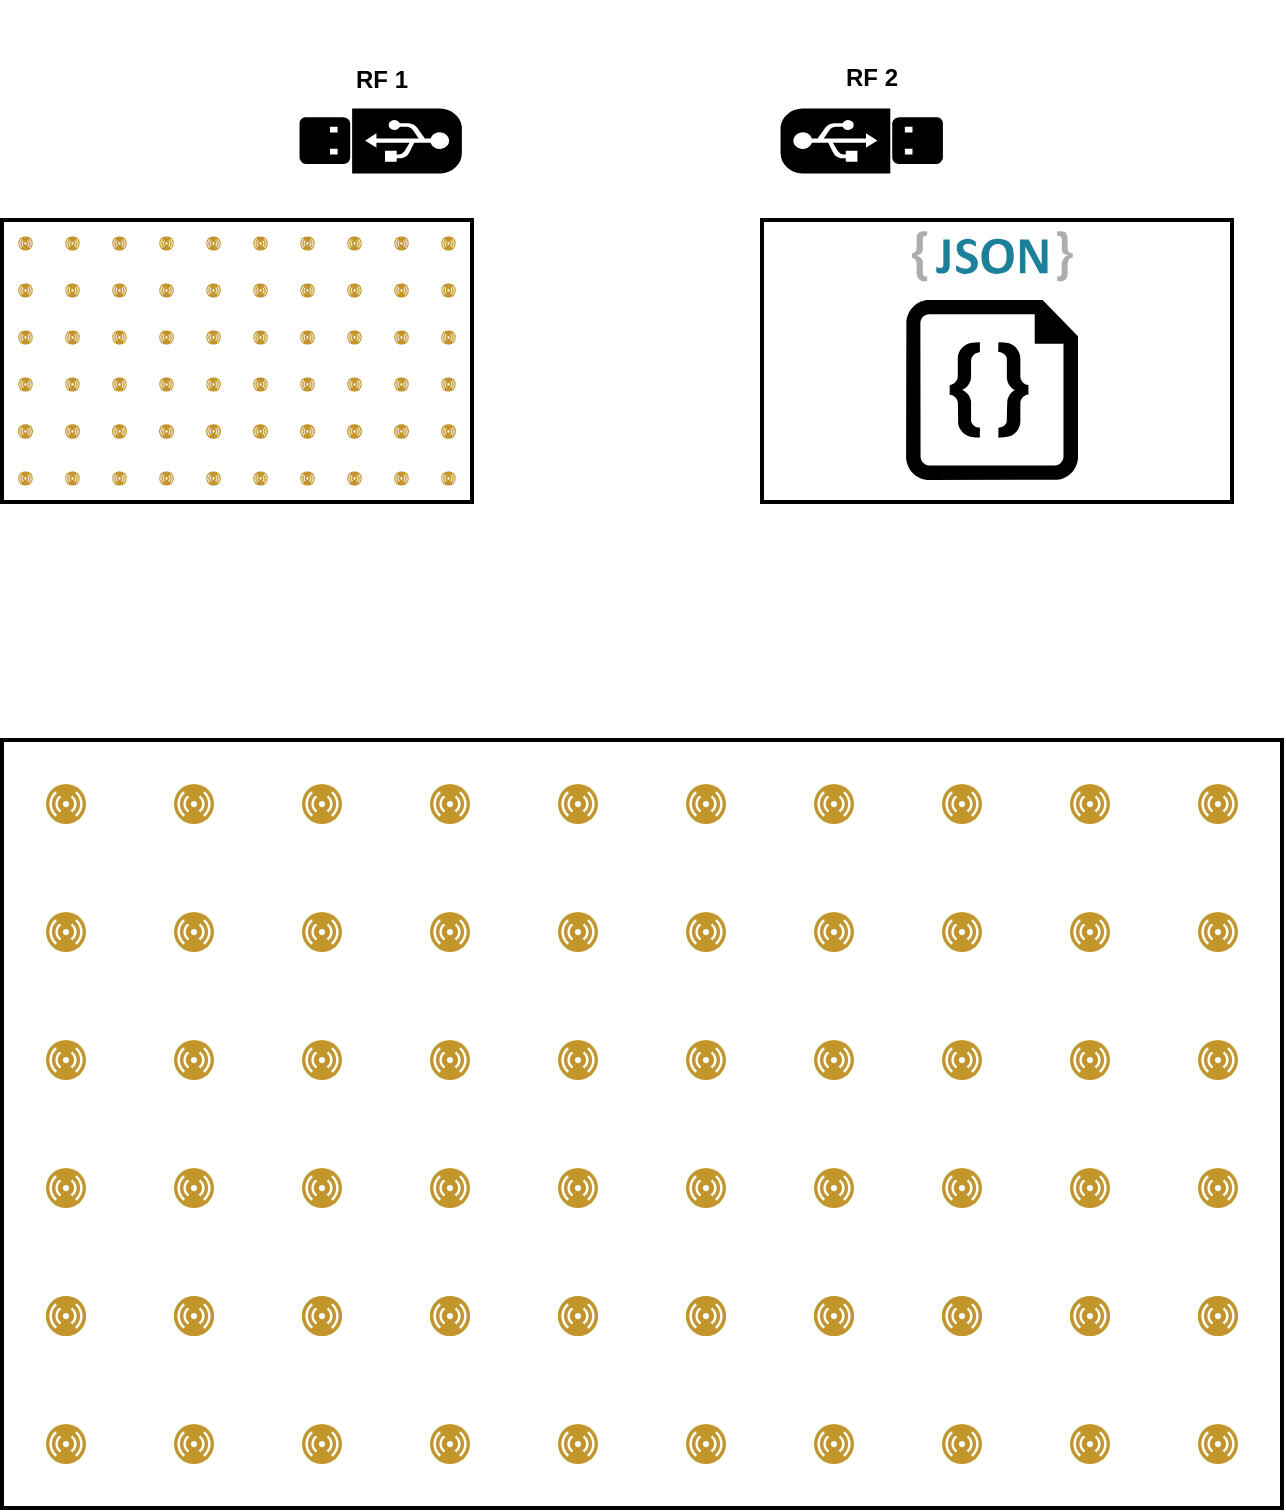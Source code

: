 <mxfile version="12.2.7" type="github" pages="1">
  <diagram id="TeNlqGiva7IvxflfD58E" name="Page-1">
    <mxGraphModel dx="932" dy="593" grid="1" gridSize="10" guides="1" tooltips="1" connect="1" arrows="1" fold="1" page="1" pageScale="1" pageWidth="1169" pageHeight="827" math="0" shadow="0">
      <root>
        <mxCell id="0"/>
        <mxCell id="1" parent="0"/>
        <mxCell id="iRaWRqL0e0JW9HZ2cHJ_-2" value="" style="shape=image;html=1;verticalAlign=top;verticalLabelPosition=bottom;labelBackgroundColor=#ffffff;imageAspect=0;aspect=fixed;image=https://cdn4.iconfinder.com/data/icons/computer-and-technologies-1/800/pc-128.png;flipH=1;" parent="1" vertex="1">
          <mxGeometry x="141.5" y="80" width="128" height="128" as="geometry"/>
        </mxCell>
        <mxCell id="iRaWRqL0e0JW9HZ2cHJ_-5" value="" style="shape=image;html=1;verticalAlign=top;verticalLabelPosition=bottom;labelBackgroundColor=#ffffff;imageAspect=0;aspect=fixed;image=https://cdn4.iconfinder.com/data/icons/logos-and-brands/512/267_Python_logo-128.png;fillColor=#B3B3B3;" parent="1" vertex="1">
          <mxGeometry x="170" y="124" width="32" height="32" as="geometry"/>
        </mxCell>
        <mxCell id="i9u_ca7h2w0VZ7ICDSgy-1" value="RF 1" style="text;html=1;strokeColor=none;fillColor=none;align=center;verticalAlign=middle;whiteSpace=wrap;rounded=0;fontStyle=1" parent="1" vertex="1">
          <mxGeometry x="290" y="110" width="40" height="20" as="geometry"/>
        </mxCell>
        <mxCell id="i9u_ca7h2w0VZ7ICDSgy-2" value="" style="shape=image;html=1;verticalAlign=top;verticalLabelPosition=bottom;labelBackgroundColor=#ffffff;imageAspect=0;aspect=fixed;image=https://cdn4.iconfinder.com/data/icons/computer-and-technologies-1/800/pc-128.png" parent="1" vertex="1">
          <mxGeometry x="590" y="80" width="128" height="128" as="geometry"/>
        </mxCell>
        <mxCell id="i9u_ca7h2w0VZ7ICDSgy-6" value="RF 2" style="text;html=1;strokeColor=none;fillColor=none;align=center;verticalAlign=middle;whiteSpace=wrap;rounded=0;fontStyle=1" parent="1" vertex="1">
          <mxGeometry x="535" y="109" width="40" height="20" as="geometry"/>
        </mxCell>
        <mxCell id="i9u_ca7h2w0VZ7ICDSgy-10" value="" style="rounded=0;whiteSpace=wrap;html=1;strokeWidth=2;glass=0;shadow=0;comic=0;" parent="1" vertex="1">
          <mxGeometry x="120" y="450" width="640" height="384" as="geometry"/>
        </mxCell>
        <mxCell id="2vlhUb15L5bQYwvKjpp_-16" value="" style="group" vertex="1" connectable="0" parent="1">
          <mxGeometry x="500" y="110" width="89.72" height="56" as="geometry"/>
        </mxCell>
        <mxCell id="2vlhUb15L5bQYwvKjpp_-12" value="" style="fontColor=#0066CC;verticalAlign=top;verticalLabelPosition=bottom;labelPosition=center;align=center;html=1;outlineConnect=0;fillColor=#000000;strokeColor=#000000;gradientColor=none;gradientDirection=north;strokeWidth=2;shape=mxgraph.networks.usb_stick;direction=south;aspect=fixed;flipH=0;" vertex="1" parent="2vlhUb15L5bQYwvKjpp_-16">
          <mxGeometry x="10" y="25" width="79.72" height="31" as="geometry"/>
        </mxCell>
        <mxCell id="2vlhUb15L5bQYwvKjpp_-13" value="" style="shape=image;html=1;verticalAlign=top;verticalLabelPosition=bottom;labelBackgroundColor=#ffffff;imageAspect=0;aspect=fixed;image=https://cdn4.iconfinder.com/data/icons/vecico-connectivity/288/wifi_Symbol-128.png;strokeColor=#000000;fillColor=#000000;" vertex="1" parent="2vlhUb15L5bQYwvKjpp_-16">
          <mxGeometry width="32" height="32" as="geometry"/>
        </mxCell>
        <mxCell id="2vlhUb15L5bQYwvKjpp_-20" value="" style="group" vertex="1" connectable="0" parent="1">
          <mxGeometry x="269.5" y="110" width="92" height="56" as="geometry"/>
        </mxCell>
        <mxCell id="2vlhUb15L5bQYwvKjpp_-18" value="" style="fontColor=#0066CC;verticalAlign=top;verticalLabelPosition=bottom;labelPosition=center;align=center;html=1;outlineConnect=0;fillColor=#000000;strokeColor=#000000;gradientColor=none;gradientDirection=north;strokeWidth=2;shape=mxgraph.networks.usb_stick;direction=south;aspect=fixed;flipH=1;" vertex="1" parent="2vlhUb15L5bQYwvKjpp_-20">
          <mxGeometry y="25" width="79.72" height="31" as="geometry"/>
        </mxCell>
        <mxCell id="2vlhUb15L5bQYwvKjpp_-19" value="" style="shape=image;html=1;verticalAlign=top;verticalLabelPosition=bottom;labelBackgroundColor=#ffffff;imageAspect=0;aspect=fixed;image=https://cdn4.iconfinder.com/data/icons/vecico-connectivity/288/wifi_Symbol-128.png;strokeColor=#000000;fillColor=#000000;flipH=1;" vertex="1" parent="2vlhUb15L5bQYwvKjpp_-20">
          <mxGeometry x="60" width="32" height="32" as="geometry"/>
        </mxCell>
        <mxCell id="2vlhUb15L5bQYwvKjpp_-21" value="" style="shape=image;html=1;verticalAlign=top;verticalLabelPosition=bottom;labelBackgroundColor=#ffffff;imageAspect=0;aspect=fixed;image=https://cdn4.iconfinder.com/data/icons/logos-and-brands/512/267_Python_logo-128.png;fillColor=#B3B3B3;" vertex="1" parent="1">
          <mxGeometry x="660" y="124" width="32" height="32" as="geometry"/>
        </mxCell>
        <mxCell id="2vlhUb15L5bQYwvKjpp_-22" value="" style="group" vertex="1" connectable="0" parent="1">
          <mxGeometry x="142" y="472" width="596" height="340" as="geometry"/>
        </mxCell>
        <mxCell id="i9u_ca7h2w0VZ7ICDSgy-34" value="" style="group" parent="2vlhUb15L5bQYwvKjpp_-22" vertex="1" connectable="0">
          <mxGeometry width="596" height="20" as="geometry"/>
        </mxCell>
        <mxCell id="i9u_ca7h2w0VZ7ICDSgy-11" value="" style="aspect=fixed;perimeter=ellipsePerimeter;html=1;align=center;shadow=0;dashed=0;fontColor=#4277BB;labelBackgroundColor=#ffffff;fontSize=12;spacingTop=3;image;image=img/lib/ibm/users/sensor.svg;strokeWidth=2;" parent="i9u_ca7h2w0VZ7ICDSgy-34" vertex="1">
          <mxGeometry x="256" width="20" height="20" as="geometry"/>
        </mxCell>
        <mxCell id="i9u_ca7h2w0VZ7ICDSgy-12" value="" style="aspect=fixed;perimeter=ellipsePerimeter;html=1;align=center;shadow=0;dashed=0;fontColor=#4277BB;labelBackgroundColor=#ffffff;fontSize=12;spacingTop=3;image;image=img/lib/ibm/users/sensor.svg;strokeWidth=2;" parent="i9u_ca7h2w0VZ7ICDSgy-34" vertex="1">
          <mxGeometry width="20" height="20" as="geometry"/>
        </mxCell>
        <mxCell id="i9u_ca7h2w0VZ7ICDSgy-13" value="" style="aspect=fixed;perimeter=ellipsePerimeter;html=1;align=center;shadow=0;dashed=0;fontColor=#4277BB;labelBackgroundColor=#ffffff;fontSize=12;spacingTop=3;image;image=img/lib/ibm/users/sensor.svg;strokeWidth=2;" parent="i9u_ca7h2w0VZ7ICDSgy-34" vertex="1">
          <mxGeometry x="64" width="20" height="20" as="geometry"/>
        </mxCell>
        <mxCell id="i9u_ca7h2w0VZ7ICDSgy-14" value="" style="aspect=fixed;perimeter=ellipsePerimeter;html=1;align=center;shadow=0;dashed=0;fontColor=#4277BB;labelBackgroundColor=#ffffff;fontSize=12;spacingTop=3;image;image=img/lib/ibm/users/sensor.svg;strokeWidth=2;" parent="i9u_ca7h2w0VZ7ICDSgy-34" vertex="1">
          <mxGeometry x="128" width="20" height="20" as="geometry"/>
        </mxCell>
        <mxCell id="i9u_ca7h2w0VZ7ICDSgy-15" value="" style="aspect=fixed;perimeter=ellipsePerimeter;html=1;align=center;shadow=0;dashed=0;fontColor=#4277BB;labelBackgroundColor=#ffffff;fontSize=12;spacingTop=3;image;image=img/lib/ibm/users/sensor.svg;strokeWidth=2;" parent="i9u_ca7h2w0VZ7ICDSgy-34" vertex="1">
          <mxGeometry x="192" width="20" height="20" as="geometry"/>
        </mxCell>
        <mxCell id="i9u_ca7h2w0VZ7ICDSgy-16" value="" style="aspect=fixed;perimeter=ellipsePerimeter;html=1;align=center;shadow=0;dashed=0;fontColor=#4277BB;labelBackgroundColor=#ffffff;fontSize=12;spacingTop=3;image;image=img/lib/ibm/users/sensor.svg;strokeWidth=2;" parent="i9u_ca7h2w0VZ7ICDSgy-34" vertex="1">
          <mxGeometry x="576" width="20" height="20" as="geometry"/>
        </mxCell>
        <mxCell id="i9u_ca7h2w0VZ7ICDSgy-17" value="" style="aspect=fixed;perimeter=ellipsePerimeter;html=1;align=center;shadow=0;dashed=0;fontColor=#4277BB;labelBackgroundColor=#ffffff;fontSize=12;spacingTop=3;image;image=img/lib/ibm/users/sensor.svg;strokeWidth=2;" parent="i9u_ca7h2w0VZ7ICDSgy-34" vertex="1">
          <mxGeometry x="320" width="20" height="20" as="geometry"/>
        </mxCell>
        <mxCell id="i9u_ca7h2w0VZ7ICDSgy-18" value="" style="aspect=fixed;perimeter=ellipsePerimeter;html=1;align=center;shadow=0;dashed=0;fontColor=#4277BB;labelBackgroundColor=#ffffff;fontSize=12;spacingTop=3;image;image=img/lib/ibm/users/sensor.svg;strokeWidth=2;" parent="i9u_ca7h2w0VZ7ICDSgy-34" vertex="1">
          <mxGeometry x="384" width="20" height="20" as="geometry"/>
        </mxCell>
        <mxCell id="i9u_ca7h2w0VZ7ICDSgy-19" value="" style="aspect=fixed;perimeter=ellipsePerimeter;html=1;align=center;shadow=0;dashed=0;fontColor=#4277BB;labelBackgroundColor=#ffffff;fontSize=12;spacingTop=3;image;image=img/lib/ibm/users/sensor.svg;strokeWidth=2;" parent="i9u_ca7h2w0VZ7ICDSgy-34" vertex="1">
          <mxGeometry x="448" width="20" height="20" as="geometry"/>
        </mxCell>
        <mxCell id="i9u_ca7h2w0VZ7ICDSgy-20" value="" style="aspect=fixed;perimeter=ellipsePerimeter;html=1;align=center;shadow=0;dashed=0;fontColor=#4277BB;labelBackgroundColor=#ffffff;fontSize=12;spacingTop=3;image;image=img/lib/ibm/users/sensor.svg;strokeWidth=2;" parent="i9u_ca7h2w0VZ7ICDSgy-34" vertex="1">
          <mxGeometry x="512" width="20" height="20" as="geometry"/>
        </mxCell>
        <mxCell id="i9u_ca7h2w0VZ7ICDSgy-35" value="" style="group" parent="2vlhUb15L5bQYwvKjpp_-22" vertex="1" connectable="0">
          <mxGeometry y="64" width="596" height="20" as="geometry"/>
        </mxCell>
        <mxCell id="i9u_ca7h2w0VZ7ICDSgy-36" value="" style="aspect=fixed;perimeter=ellipsePerimeter;html=1;align=center;shadow=0;dashed=0;fontColor=#4277BB;labelBackgroundColor=#ffffff;fontSize=12;spacingTop=3;image;image=img/lib/ibm/users/sensor.svg;strokeWidth=2;" parent="i9u_ca7h2w0VZ7ICDSgy-35" vertex="1">
          <mxGeometry x="256" width="20" height="20" as="geometry"/>
        </mxCell>
        <mxCell id="i9u_ca7h2w0VZ7ICDSgy-37" value="" style="aspect=fixed;perimeter=ellipsePerimeter;html=1;align=center;shadow=0;dashed=0;fontColor=#4277BB;labelBackgroundColor=#ffffff;fontSize=12;spacingTop=3;image;image=img/lib/ibm/users/sensor.svg;strokeWidth=2;" parent="i9u_ca7h2w0VZ7ICDSgy-35" vertex="1">
          <mxGeometry width="20" height="20" as="geometry"/>
        </mxCell>
        <mxCell id="i9u_ca7h2w0VZ7ICDSgy-38" value="" style="aspect=fixed;perimeter=ellipsePerimeter;html=1;align=center;shadow=0;dashed=0;fontColor=#4277BB;labelBackgroundColor=#ffffff;fontSize=12;spacingTop=3;image;image=img/lib/ibm/users/sensor.svg;strokeWidth=2;" parent="i9u_ca7h2w0VZ7ICDSgy-35" vertex="1">
          <mxGeometry x="64" width="20" height="20" as="geometry"/>
        </mxCell>
        <mxCell id="i9u_ca7h2w0VZ7ICDSgy-39" value="" style="aspect=fixed;perimeter=ellipsePerimeter;html=1;align=center;shadow=0;dashed=0;fontColor=#4277BB;labelBackgroundColor=#ffffff;fontSize=12;spacingTop=3;image;image=img/lib/ibm/users/sensor.svg;strokeWidth=2;" parent="i9u_ca7h2w0VZ7ICDSgy-35" vertex="1">
          <mxGeometry x="128" width="20" height="20" as="geometry"/>
        </mxCell>
        <mxCell id="i9u_ca7h2w0VZ7ICDSgy-40" value="" style="aspect=fixed;perimeter=ellipsePerimeter;html=1;align=center;shadow=0;dashed=0;fontColor=#4277BB;labelBackgroundColor=#ffffff;fontSize=12;spacingTop=3;image;image=img/lib/ibm/users/sensor.svg;strokeWidth=2;" parent="i9u_ca7h2w0VZ7ICDSgy-35" vertex="1">
          <mxGeometry x="192" width="20" height="20" as="geometry"/>
        </mxCell>
        <mxCell id="i9u_ca7h2w0VZ7ICDSgy-41" value="" style="aspect=fixed;perimeter=ellipsePerimeter;html=1;align=center;shadow=0;dashed=0;fontColor=#4277BB;labelBackgroundColor=#ffffff;fontSize=12;spacingTop=3;image;image=img/lib/ibm/users/sensor.svg;strokeWidth=2;" parent="i9u_ca7h2w0VZ7ICDSgy-35" vertex="1">
          <mxGeometry x="576" width="20" height="20" as="geometry"/>
        </mxCell>
        <mxCell id="i9u_ca7h2w0VZ7ICDSgy-42" value="" style="aspect=fixed;perimeter=ellipsePerimeter;html=1;align=center;shadow=0;dashed=0;fontColor=#4277BB;labelBackgroundColor=#ffffff;fontSize=12;spacingTop=3;image;image=img/lib/ibm/users/sensor.svg;strokeWidth=2;" parent="i9u_ca7h2w0VZ7ICDSgy-35" vertex="1">
          <mxGeometry x="320" width="20" height="20" as="geometry"/>
        </mxCell>
        <mxCell id="i9u_ca7h2w0VZ7ICDSgy-43" value="" style="aspect=fixed;perimeter=ellipsePerimeter;html=1;align=center;shadow=0;dashed=0;fontColor=#4277BB;labelBackgroundColor=#ffffff;fontSize=12;spacingTop=3;image;image=img/lib/ibm/users/sensor.svg;strokeWidth=2;" parent="i9u_ca7h2w0VZ7ICDSgy-35" vertex="1">
          <mxGeometry x="384" width="20" height="20" as="geometry"/>
        </mxCell>
        <mxCell id="i9u_ca7h2w0VZ7ICDSgy-44" value="" style="aspect=fixed;perimeter=ellipsePerimeter;html=1;align=center;shadow=0;dashed=0;fontColor=#4277BB;labelBackgroundColor=#ffffff;fontSize=12;spacingTop=3;image;image=img/lib/ibm/users/sensor.svg;strokeWidth=2;" parent="i9u_ca7h2w0VZ7ICDSgy-35" vertex="1">
          <mxGeometry x="448" width="20" height="20" as="geometry"/>
        </mxCell>
        <mxCell id="i9u_ca7h2w0VZ7ICDSgy-45" value="" style="aspect=fixed;perimeter=ellipsePerimeter;html=1;align=center;shadow=0;dashed=0;fontColor=#4277BB;labelBackgroundColor=#ffffff;fontSize=12;spacingTop=3;image;image=img/lib/ibm/users/sensor.svg;strokeWidth=2;" parent="i9u_ca7h2w0VZ7ICDSgy-35" vertex="1">
          <mxGeometry x="512" width="20" height="20" as="geometry"/>
        </mxCell>
        <mxCell id="i9u_ca7h2w0VZ7ICDSgy-46" value="" style="group" parent="2vlhUb15L5bQYwvKjpp_-22" vertex="1" connectable="0">
          <mxGeometry y="128" width="596" height="20" as="geometry"/>
        </mxCell>
        <mxCell id="i9u_ca7h2w0VZ7ICDSgy-47" value="" style="aspect=fixed;perimeter=ellipsePerimeter;html=1;align=center;shadow=0;dashed=0;fontColor=#4277BB;labelBackgroundColor=#ffffff;fontSize=12;spacingTop=3;image;image=img/lib/ibm/users/sensor.svg;strokeWidth=2;" parent="i9u_ca7h2w0VZ7ICDSgy-46" vertex="1">
          <mxGeometry x="256" width="20" height="20" as="geometry"/>
        </mxCell>
        <mxCell id="i9u_ca7h2w0VZ7ICDSgy-48" value="" style="aspect=fixed;perimeter=ellipsePerimeter;html=1;align=center;shadow=0;dashed=0;fontColor=#4277BB;labelBackgroundColor=#ffffff;fontSize=12;spacingTop=3;image;image=img/lib/ibm/users/sensor.svg;strokeWidth=2;" parent="i9u_ca7h2w0VZ7ICDSgy-46" vertex="1">
          <mxGeometry width="20" height="20" as="geometry"/>
        </mxCell>
        <mxCell id="i9u_ca7h2w0VZ7ICDSgy-49" value="" style="aspect=fixed;perimeter=ellipsePerimeter;html=1;align=center;shadow=0;dashed=0;fontColor=#4277BB;labelBackgroundColor=#ffffff;fontSize=12;spacingTop=3;image;image=img/lib/ibm/users/sensor.svg;strokeWidth=2;" parent="i9u_ca7h2w0VZ7ICDSgy-46" vertex="1">
          <mxGeometry x="64" width="20" height="20" as="geometry"/>
        </mxCell>
        <mxCell id="i9u_ca7h2w0VZ7ICDSgy-50" value="" style="aspect=fixed;perimeter=ellipsePerimeter;html=1;align=center;shadow=0;dashed=0;fontColor=#4277BB;labelBackgroundColor=#ffffff;fontSize=12;spacingTop=3;image;image=img/lib/ibm/users/sensor.svg;strokeWidth=2;" parent="i9u_ca7h2w0VZ7ICDSgy-46" vertex="1">
          <mxGeometry x="128" width="20" height="20" as="geometry"/>
        </mxCell>
        <mxCell id="i9u_ca7h2w0VZ7ICDSgy-51" value="" style="aspect=fixed;perimeter=ellipsePerimeter;html=1;align=center;shadow=0;dashed=0;fontColor=#4277BB;labelBackgroundColor=#ffffff;fontSize=12;spacingTop=3;image;image=img/lib/ibm/users/sensor.svg;strokeWidth=2;" parent="i9u_ca7h2w0VZ7ICDSgy-46" vertex="1">
          <mxGeometry x="192" width="20" height="20" as="geometry"/>
        </mxCell>
        <mxCell id="i9u_ca7h2w0VZ7ICDSgy-52" value="" style="aspect=fixed;perimeter=ellipsePerimeter;html=1;align=center;shadow=0;dashed=0;fontColor=#4277BB;labelBackgroundColor=#ffffff;fontSize=12;spacingTop=3;image;image=img/lib/ibm/users/sensor.svg;strokeWidth=2;" parent="i9u_ca7h2w0VZ7ICDSgy-46" vertex="1">
          <mxGeometry x="576" width="20" height="20" as="geometry"/>
        </mxCell>
        <mxCell id="i9u_ca7h2w0VZ7ICDSgy-53" value="" style="aspect=fixed;perimeter=ellipsePerimeter;html=1;align=center;shadow=0;dashed=0;fontColor=#4277BB;labelBackgroundColor=#ffffff;fontSize=12;spacingTop=3;image;image=img/lib/ibm/users/sensor.svg;strokeWidth=2;" parent="i9u_ca7h2w0VZ7ICDSgy-46" vertex="1">
          <mxGeometry x="320" width="20" height="20" as="geometry"/>
        </mxCell>
        <mxCell id="i9u_ca7h2w0VZ7ICDSgy-54" value="" style="aspect=fixed;perimeter=ellipsePerimeter;html=1;align=center;shadow=0;dashed=0;fontColor=#4277BB;labelBackgroundColor=#ffffff;fontSize=12;spacingTop=3;image;image=img/lib/ibm/users/sensor.svg;strokeWidth=2;" parent="i9u_ca7h2w0VZ7ICDSgy-46" vertex="1">
          <mxGeometry x="384" width="20" height="20" as="geometry"/>
        </mxCell>
        <mxCell id="i9u_ca7h2w0VZ7ICDSgy-55" value="" style="aspect=fixed;perimeter=ellipsePerimeter;html=1;align=center;shadow=0;dashed=0;fontColor=#4277BB;labelBackgroundColor=#ffffff;fontSize=12;spacingTop=3;image;image=img/lib/ibm/users/sensor.svg;strokeWidth=2;" parent="i9u_ca7h2w0VZ7ICDSgy-46" vertex="1">
          <mxGeometry x="448" width="20" height="20" as="geometry"/>
        </mxCell>
        <mxCell id="i9u_ca7h2w0VZ7ICDSgy-56" value="" style="aspect=fixed;perimeter=ellipsePerimeter;html=1;align=center;shadow=0;dashed=0;fontColor=#4277BB;labelBackgroundColor=#ffffff;fontSize=12;spacingTop=3;image;image=img/lib/ibm/users/sensor.svg;strokeWidth=2;" parent="i9u_ca7h2w0VZ7ICDSgy-46" vertex="1">
          <mxGeometry x="512" width="20" height="20" as="geometry"/>
        </mxCell>
        <mxCell id="i9u_ca7h2w0VZ7ICDSgy-57" value="" style="group" parent="2vlhUb15L5bQYwvKjpp_-22" vertex="1" connectable="0">
          <mxGeometry y="192" width="596" height="20" as="geometry"/>
        </mxCell>
        <mxCell id="i9u_ca7h2w0VZ7ICDSgy-58" value="" style="aspect=fixed;perimeter=ellipsePerimeter;html=1;align=center;shadow=0;dashed=0;fontColor=#4277BB;labelBackgroundColor=#ffffff;fontSize=12;spacingTop=3;image;image=img/lib/ibm/users/sensor.svg;strokeWidth=2;" parent="i9u_ca7h2w0VZ7ICDSgy-57" vertex="1">
          <mxGeometry x="256" width="20" height="20" as="geometry"/>
        </mxCell>
        <mxCell id="i9u_ca7h2w0VZ7ICDSgy-59" value="" style="aspect=fixed;perimeter=ellipsePerimeter;html=1;align=center;shadow=0;dashed=0;fontColor=#4277BB;labelBackgroundColor=#ffffff;fontSize=12;spacingTop=3;image;image=img/lib/ibm/users/sensor.svg;strokeWidth=2;" parent="i9u_ca7h2w0VZ7ICDSgy-57" vertex="1">
          <mxGeometry width="20" height="20" as="geometry"/>
        </mxCell>
        <mxCell id="i9u_ca7h2w0VZ7ICDSgy-60" value="" style="aspect=fixed;perimeter=ellipsePerimeter;html=1;align=center;shadow=0;dashed=0;fontColor=#4277BB;labelBackgroundColor=#ffffff;fontSize=12;spacingTop=3;image;image=img/lib/ibm/users/sensor.svg;strokeWidth=2;" parent="i9u_ca7h2w0VZ7ICDSgy-57" vertex="1">
          <mxGeometry x="64" width="20" height="20" as="geometry"/>
        </mxCell>
        <mxCell id="i9u_ca7h2w0VZ7ICDSgy-61" value="" style="aspect=fixed;perimeter=ellipsePerimeter;html=1;align=center;shadow=0;dashed=0;fontColor=#4277BB;labelBackgroundColor=#ffffff;fontSize=12;spacingTop=3;image;image=img/lib/ibm/users/sensor.svg;strokeWidth=2;" parent="i9u_ca7h2w0VZ7ICDSgy-57" vertex="1">
          <mxGeometry x="128" width="20" height="20" as="geometry"/>
        </mxCell>
        <mxCell id="i9u_ca7h2w0VZ7ICDSgy-62" value="" style="aspect=fixed;perimeter=ellipsePerimeter;html=1;align=center;shadow=0;dashed=0;fontColor=#4277BB;labelBackgroundColor=#ffffff;fontSize=12;spacingTop=3;image;image=img/lib/ibm/users/sensor.svg;strokeWidth=2;" parent="i9u_ca7h2w0VZ7ICDSgy-57" vertex="1">
          <mxGeometry x="192" width="20" height="20" as="geometry"/>
        </mxCell>
        <mxCell id="i9u_ca7h2w0VZ7ICDSgy-63" value="" style="aspect=fixed;perimeter=ellipsePerimeter;html=1;align=center;shadow=0;dashed=0;fontColor=#4277BB;labelBackgroundColor=#ffffff;fontSize=12;spacingTop=3;image;image=img/lib/ibm/users/sensor.svg;strokeWidth=2;" parent="i9u_ca7h2w0VZ7ICDSgy-57" vertex="1">
          <mxGeometry x="576" width="20" height="20" as="geometry"/>
        </mxCell>
        <mxCell id="i9u_ca7h2w0VZ7ICDSgy-64" value="" style="aspect=fixed;perimeter=ellipsePerimeter;html=1;align=center;shadow=0;dashed=0;fontColor=#4277BB;labelBackgroundColor=#ffffff;fontSize=12;spacingTop=3;image;image=img/lib/ibm/users/sensor.svg;strokeWidth=2;" parent="i9u_ca7h2w0VZ7ICDSgy-57" vertex="1">
          <mxGeometry x="320" width="20" height="20" as="geometry"/>
        </mxCell>
        <mxCell id="i9u_ca7h2w0VZ7ICDSgy-65" value="" style="aspect=fixed;perimeter=ellipsePerimeter;html=1;align=center;shadow=0;dashed=0;fontColor=#4277BB;labelBackgroundColor=#ffffff;fontSize=12;spacingTop=3;image;image=img/lib/ibm/users/sensor.svg;strokeWidth=2;" parent="i9u_ca7h2w0VZ7ICDSgy-57" vertex="1">
          <mxGeometry x="384" width="20" height="20" as="geometry"/>
        </mxCell>
        <mxCell id="i9u_ca7h2w0VZ7ICDSgy-66" value="" style="aspect=fixed;perimeter=ellipsePerimeter;html=1;align=center;shadow=0;dashed=0;fontColor=#4277BB;labelBackgroundColor=#ffffff;fontSize=12;spacingTop=3;image;image=img/lib/ibm/users/sensor.svg;strokeWidth=2;" parent="i9u_ca7h2w0VZ7ICDSgy-57" vertex="1">
          <mxGeometry x="448" width="20" height="20" as="geometry"/>
        </mxCell>
        <mxCell id="i9u_ca7h2w0VZ7ICDSgy-67" value="" style="aspect=fixed;perimeter=ellipsePerimeter;html=1;align=center;shadow=0;dashed=0;fontColor=#4277BB;labelBackgroundColor=#ffffff;fontSize=12;spacingTop=3;image;image=img/lib/ibm/users/sensor.svg;strokeWidth=2;" parent="i9u_ca7h2w0VZ7ICDSgy-57" vertex="1">
          <mxGeometry x="512" width="20" height="20" as="geometry"/>
        </mxCell>
        <mxCell id="i9u_ca7h2w0VZ7ICDSgy-68" value="" style="group" parent="2vlhUb15L5bQYwvKjpp_-22" vertex="1" connectable="0">
          <mxGeometry y="256" width="596" height="20" as="geometry"/>
        </mxCell>
        <mxCell id="i9u_ca7h2w0VZ7ICDSgy-69" value="" style="aspect=fixed;perimeter=ellipsePerimeter;html=1;align=center;shadow=0;dashed=0;fontColor=#4277BB;labelBackgroundColor=#ffffff;fontSize=12;spacingTop=3;image;image=img/lib/ibm/users/sensor.svg;strokeWidth=2;" parent="i9u_ca7h2w0VZ7ICDSgy-68" vertex="1">
          <mxGeometry x="256" width="20" height="20" as="geometry"/>
        </mxCell>
        <mxCell id="i9u_ca7h2w0VZ7ICDSgy-70" value="" style="aspect=fixed;perimeter=ellipsePerimeter;html=1;align=center;shadow=0;dashed=0;fontColor=#4277BB;labelBackgroundColor=#ffffff;fontSize=12;spacingTop=3;image;image=img/lib/ibm/users/sensor.svg;strokeWidth=2;" parent="i9u_ca7h2w0VZ7ICDSgy-68" vertex="1">
          <mxGeometry width="20" height="20" as="geometry"/>
        </mxCell>
        <mxCell id="i9u_ca7h2w0VZ7ICDSgy-71" value="" style="aspect=fixed;perimeter=ellipsePerimeter;html=1;align=center;shadow=0;dashed=0;fontColor=#4277BB;labelBackgroundColor=#ffffff;fontSize=12;spacingTop=3;image;image=img/lib/ibm/users/sensor.svg;strokeWidth=2;" parent="i9u_ca7h2w0VZ7ICDSgy-68" vertex="1">
          <mxGeometry x="64" width="20" height="20" as="geometry"/>
        </mxCell>
        <mxCell id="i9u_ca7h2w0VZ7ICDSgy-72" value="" style="aspect=fixed;perimeter=ellipsePerimeter;html=1;align=center;shadow=0;dashed=0;fontColor=#4277BB;labelBackgroundColor=#ffffff;fontSize=12;spacingTop=3;image;image=img/lib/ibm/users/sensor.svg;strokeWidth=2;" parent="i9u_ca7h2w0VZ7ICDSgy-68" vertex="1">
          <mxGeometry x="128" width="20" height="20" as="geometry"/>
        </mxCell>
        <mxCell id="i9u_ca7h2w0VZ7ICDSgy-73" value="" style="aspect=fixed;perimeter=ellipsePerimeter;html=1;align=center;shadow=0;dashed=0;fontColor=#4277BB;labelBackgroundColor=#ffffff;fontSize=12;spacingTop=3;image;image=img/lib/ibm/users/sensor.svg;strokeWidth=2;" parent="i9u_ca7h2w0VZ7ICDSgy-68" vertex="1">
          <mxGeometry x="192" width="20" height="20" as="geometry"/>
        </mxCell>
        <mxCell id="i9u_ca7h2w0VZ7ICDSgy-74" value="" style="aspect=fixed;perimeter=ellipsePerimeter;html=1;align=center;shadow=0;dashed=0;fontColor=#4277BB;labelBackgroundColor=#ffffff;fontSize=12;spacingTop=3;image;image=img/lib/ibm/users/sensor.svg;strokeWidth=2;" parent="i9u_ca7h2w0VZ7ICDSgy-68" vertex="1">
          <mxGeometry x="576" width="20" height="20" as="geometry"/>
        </mxCell>
        <mxCell id="i9u_ca7h2w0VZ7ICDSgy-75" value="" style="aspect=fixed;perimeter=ellipsePerimeter;html=1;align=center;shadow=0;dashed=0;fontColor=#4277BB;labelBackgroundColor=#ffffff;fontSize=12;spacingTop=3;image;image=img/lib/ibm/users/sensor.svg;strokeWidth=2;" parent="i9u_ca7h2w0VZ7ICDSgy-68" vertex="1">
          <mxGeometry x="320" width="20" height="20" as="geometry"/>
        </mxCell>
        <mxCell id="i9u_ca7h2w0VZ7ICDSgy-76" value="" style="aspect=fixed;perimeter=ellipsePerimeter;html=1;align=center;shadow=0;dashed=0;fontColor=#4277BB;labelBackgroundColor=#ffffff;fontSize=12;spacingTop=3;image;image=img/lib/ibm/users/sensor.svg;strokeWidth=2;" parent="i9u_ca7h2w0VZ7ICDSgy-68" vertex="1">
          <mxGeometry x="384" width="20" height="20" as="geometry"/>
        </mxCell>
        <mxCell id="i9u_ca7h2w0VZ7ICDSgy-77" value="" style="aspect=fixed;perimeter=ellipsePerimeter;html=1;align=center;shadow=0;dashed=0;fontColor=#4277BB;labelBackgroundColor=#ffffff;fontSize=12;spacingTop=3;image;image=img/lib/ibm/users/sensor.svg;strokeWidth=2;" parent="i9u_ca7h2w0VZ7ICDSgy-68" vertex="1">
          <mxGeometry x="448" width="20" height="20" as="geometry"/>
        </mxCell>
        <mxCell id="i9u_ca7h2w0VZ7ICDSgy-78" value="" style="aspect=fixed;perimeter=ellipsePerimeter;html=1;align=center;shadow=0;dashed=0;fontColor=#4277BB;labelBackgroundColor=#ffffff;fontSize=12;spacingTop=3;image;image=img/lib/ibm/users/sensor.svg;strokeWidth=2;" parent="i9u_ca7h2w0VZ7ICDSgy-68" vertex="1">
          <mxGeometry x="512" width="20" height="20" as="geometry"/>
        </mxCell>
        <mxCell id="i9u_ca7h2w0VZ7ICDSgy-79" value="" style="group" parent="2vlhUb15L5bQYwvKjpp_-22" vertex="1" connectable="0">
          <mxGeometry y="320" width="596" height="20" as="geometry"/>
        </mxCell>
        <mxCell id="i9u_ca7h2w0VZ7ICDSgy-80" value="" style="aspect=fixed;perimeter=ellipsePerimeter;html=1;align=center;shadow=0;dashed=0;fontColor=#4277BB;labelBackgroundColor=#ffffff;fontSize=12;spacingTop=3;image;image=img/lib/ibm/users/sensor.svg;strokeWidth=2;" parent="i9u_ca7h2w0VZ7ICDSgy-79" vertex="1">
          <mxGeometry x="256" width="20" height="20" as="geometry"/>
        </mxCell>
        <mxCell id="i9u_ca7h2w0VZ7ICDSgy-81" value="" style="aspect=fixed;perimeter=ellipsePerimeter;html=1;align=center;shadow=0;dashed=0;fontColor=#4277BB;labelBackgroundColor=#ffffff;fontSize=12;spacingTop=3;image;image=img/lib/ibm/users/sensor.svg;strokeWidth=2;" parent="i9u_ca7h2w0VZ7ICDSgy-79" vertex="1">
          <mxGeometry width="20" height="20" as="geometry"/>
        </mxCell>
        <mxCell id="i9u_ca7h2w0VZ7ICDSgy-82" value="" style="aspect=fixed;perimeter=ellipsePerimeter;html=1;align=center;shadow=0;dashed=0;fontColor=#4277BB;labelBackgroundColor=#ffffff;fontSize=12;spacingTop=3;image;image=img/lib/ibm/users/sensor.svg;strokeWidth=2;" parent="i9u_ca7h2w0VZ7ICDSgy-79" vertex="1">
          <mxGeometry x="64" width="20" height="20" as="geometry"/>
        </mxCell>
        <mxCell id="i9u_ca7h2w0VZ7ICDSgy-83" value="" style="aspect=fixed;perimeter=ellipsePerimeter;html=1;align=center;shadow=0;dashed=0;fontColor=#4277BB;labelBackgroundColor=#ffffff;fontSize=12;spacingTop=3;image;image=img/lib/ibm/users/sensor.svg;strokeWidth=2;" parent="i9u_ca7h2w0VZ7ICDSgy-79" vertex="1">
          <mxGeometry x="128" width="20" height="20" as="geometry"/>
        </mxCell>
        <mxCell id="i9u_ca7h2w0VZ7ICDSgy-84" value="" style="aspect=fixed;perimeter=ellipsePerimeter;html=1;align=center;shadow=0;dashed=0;fontColor=#4277BB;labelBackgroundColor=#ffffff;fontSize=12;spacingTop=3;image;image=img/lib/ibm/users/sensor.svg;strokeWidth=2;" parent="i9u_ca7h2w0VZ7ICDSgy-79" vertex="1">
          <mxGeometry x="192" width="20" height="20" as="geometry"/>
        </mxCell>
        <mxCell id="i9u_ca7h2w0VZ7ICDSgy-85" value="" style="aspect=fixed;perimeter=ellipsePerimeter;html=1;align=center;shadow=0;dashed=0;fontColor=#4277BB;labelBackgroundColor=#ffffff;fontSize=12;spacingTop=3;image;image=img/lib/ibm/users/sensor.svg;strokeWidth=2;" parent="i9u_ca7h2w0VZ7ICDSgy-79" vertex="1">
          <mxGeometry x="576" width="20" height="20" as="geometry"/>
        </mxCell>
        <mxCell id="i9u_ca7h2w0VZ7ICDSgy-86" value="" style="aspect=fixed;perimeter=ellipsePerimeter;html=1;align=center;shadow=0;dashed=0;fontColor=#4277BB;labelBackgroundColor=#ffffff;fontSize=12;spacingTop=3;image;image=img/lib/ibm/users/sensor.svg;strokeWidth=2;" parent="i9u_ca7h2w0VZ7ICDSgy-79" vertex="1">
          <mxGeometry x="320" width="20" height="20" as="geometry"/>
        </mxCell>
        <mxCell id="i9u_ca7h2w0VZ7ICDSgy-87" value="" style="aspect=fixed;perimeter=ellipsePerimeter;html=1;align=center;shadow=0;dashed=0;fontColor=#4277BB;labelBackgroundColor=#ffffff;fontSize=12;spacingTop=3;image;image=img/lib/ibm/users/sensor.svg;strokeWidth=2;" parent="i9u_ca7h2w0VZ7ICDSgy-79" vertex="1">
          <mxGeometry x="384" width="20" height="20" as="geometry"/>
        </mxCell>
        <mxCell id="i9u_ca7h2w0VZ7ICDSgy-88" value="" style="aspect=fixed;perimeter=ellipsePerimeter;html=1;align=center;shadow=0;dashed=0;fontColor=#4277BB;labelBackgroundColor=#ffffff;fontSize=12;spacingTop=3;image;image=img/lib/ibm/users/sensor.svg;strokeWidth=2;" parent="i9u_ca7h2w0VZ7ICDSgy-79" vertex="1">
          <mxGeometry x="448" width="20" height="20" as="geometry"/>
        </mxCell>
        <mxCell id="i9u_ca7h2w0VZ7ICDSgy-89" value="" style="aspect=fixed;perimeter=ellipsePerimeter;html=1;align=center;shadow=0;dashed=0;fontColor=#4277BB;labelBackgroundColor=#ffffff;fontSize=12;spacingTop=3;image;image=img/lib/ibm/users/sensor.svg;strokeWidth=2;" parent="i9u_ca7h2w0VZ7ICDSgy-79" vertex="1">
          <mxGeometry x="512" width="20" height="20" as="geometry"/>
        </mxCell>
        <mxCell id="2vlhUb15L5bQYwvKjpp_-1" value="" style="group" vertex="1" connectable="0" parent="2vlhUb15L5bQYwvKjpp_-22">
          <mxGeometry y="256" width="596" height="20" as="geometry"/>
        </mxCell>
        <mxCell id="2vlhUb15L5bQYwvKjpp_-2" value="" style="aspect=fixed;perimeter=ellipsePerimeter;html=1;align=center;shadow=0;dashed=0;fontColor=#4277BB;labelBackgroundColor=#ffffff;fontSize=12;spacingTop=3;image;image=img/lib/ibm/users/sensor.svg;strokeWidth=2;" vertex="1" parent="2vlhUb15L5bQYwvKjpp_-1">
          <mxGeometry x="256" width="20" height="20" as="geometry"/>
        </mxCell>
        <mxCell id="2vlhUb15L5bQYwvKjpp_-3" value="" style="aspect=fixed;perimeter=ellipsePerimeter;html=1;align=center;shadow=0;dashed=0;fontColor=#4277BB;labelBackgroundColor=#ffffff;fontSize=12;spacingTop=3;image;image=img/lib/ibm/users/sensor.svg;strokeWidth=2;" vertex="1" parent="2vlhUb15L5bQYwvKjpp_-1">
          <mxGeometry width="20" height="20" as="geometry"/>
        </mxCell>
        <mxCell id="2vlhUb15L5bQYwvKjpp_-4" value="" style="aspect=fixed;perimeter=ellipsePerimeter;html=1;align=center;shadow=0;dashed=0;fontColor=#4277BB;labelBackgroundColor=#ffffff;fontSize=12;spacingTop=3;image;image=img/lib/ibm/users/sensor.svg;strokeWidth=2;" vertex="1" parent="2vlhUb15L5bQYwvKjpp_-1">
          <mxGeometry x="64" width="20" height="20" as="geometry"/>
        </mxCell>
        <mxCell id="2vlhUb15L5bQYwvKjpp_-5" value="" style="aspect=fixed;perimeter=ellipsePerimeter;html=1;align=center;shadow=0;dashed=0;fontColor=#4277BB;labelBackgroundColor=#ffffff;fontSize=12;spacingTop=3;image;image=img/lib/ibm/users/sensor.svg;strokeWidth=2;" vertex="1" parent="2vlhUb15L5bQYwvKjpp_-1">
          <mxGeometry x="128" width="20" height="20" as="geometry"/>
        </mxCell>
        <mxCell id="2vlhUb15L5bQYwvKjpp_-6" value="" style="aspect=fixed;perimeter=ellipsePerimeter;html=1;align=center;shadow=0;dashed=0;fontColor=#4277BB;labelBackgroundColor=#ffffff;fontSize=12;spacingTop=3;image;image=img/lib/ibm/users/sensor.svg;strokeWidth=2;" vertex="1" parent="2vlhUb15L5bQYwvKjpp_-1">
          <mxGeometry x="192" width="20" height="20" as="geometry"/>
        </mxCell>
        <mxCell id="2vlhUb15L5bQYwvKjpp_-7" value="" style="aspect=fixed;perimeter=ellipsePerimeter;html=1;align=center;shadow=0;dashed=0;fontColor=#4277BB;labelBackgroundColor=#ffffff;fontSize=12;spacingTop=3;image;image=img/lib/ibm/users/sensor.svg;strokeWidth=2;" vertex="1" parent="2vlhUb15L5bQYwvKjpp_-1">
          <mxGeometry x="576" width="20" height="20" as="geometry"/>
        </mxCell>
        <mxCell id="2vlhUb15L5bQYwvKjpp_-8" value="" style="aspect=fixed;perimeter=ellipsePerimeter;html=1;align=center;shadow=0;dashed=0;fontColor=#4277BB;labelBackgroundColor=#ffffff;fontSize=12;spacingTop=3;image;image=img/lib/ibm/users/sensor.svg;strokeWidth=2;" vertex="1" parent="2vlhUb15L5bQYwvKjpp_-1">
          <mxGeometry x="320" width="20" height="20" as="geometry"/>
        </mxCell>
        <mxCell id="2vlhUb15L5bQYwvKjpp_-9" value="" style="aspect=fixed;perimeter=ellipsePerimeter;html=1;align=center;shadow=0;dashed=0;fontColor=#4277BB;labelBackgroundColor=#ffffff;fontSize=12;spacingTop=3;image;image=img/lib/ibm/users/sensor.svg;strokeWidth=2;" vertex="1" parent="2vlhUb15L5bQYwvKjpp_-1">
          <mxGeometry x="384" width="20" height="20" as="geometry"/>
        </mxCell>
        <mxCell id="2vlhUb15L5bQYwvKjpp_-10" value="" style="aspect=fixed;perimeter=ellipsePerimeter;html=1;align=center;shadow=0;dashed=0;fontColor=#4277BB;labelBackgroundColor=#ffffff;fontSize=12;spacingTop=3;image;image=img/lib/ibm/users/sensor.svg;strokeWidth=2;" vertex="1" parent="2vlhUb15L5bQYwvKjpp_-1">
          <mxGeometry x="448" width="20" height="20" as="geometry"/>
        </mxCell>
        <mxCell id="2vlhUb15L5bQYwvKjpp_-11" value="" style="aspect=fixed;perimeter=ellipsePerimeter;html=1;align=center;shadow=0;dashed=0;fontColor=#4277BB;labelBackgroundColor=#ffffff;fontSize=12;spacingTop=3;image;image=img/lib/ibm/users/sensor.svg;strokeWidth=2;" vertex="1" parent="2vlhUb15L5bQYwvKjpp_-1">
          <mxGeometry x="512" width="20" height="20" as="geometry"/>
        </mxCell>
        <mxCell id="2vlhUb15L5bQYwvKjpp_-102" value="" style="group;aspect=fixed;" vertex="1" connectable="0" parent="1">
          <mxGeometry x="120" y="190" width="235" height="141" as="geometry"/>
        </mxCell>
        <mxCell id="2vlhUb15L5bQYwvKjpp_-23" value="" style="rounded=0;whiteSpace=wrap;html=1;strokeWidth=2;glass=0;shadow=0;comic=0;aspect=fixed;" vertex="1" parent="2vlhUb15L5bQYwvKjpp_-102">
          <mxGeometry width="235" height="141" as="geometry"/>
        </mxCell>
        <mxCell id="2vlhUb15L5bQYwvKjpp_-24" value="" style="group;aspect=fixed;" vertex="1" connectable="0" parent="2vlhUb15L5bQYwvKjpp_-102">
          <mxGeometry x="8.078" y="8.078" width="218.844" height="124.844" as="geometry"/>
        </mxCell>
        <mxCell id="2vlhUb15L5bQYwvKjpp_-25" value="" style="group" vertex="1" connectable="0" parent="2vlhUb15L5bQYwvKjpp_-24">
          <mxGeometry width="218.844" height="7.344" as="geometry"/>
        </mxCell>
        <mxCell id="2vlhUb15L5bQYwvKjpp_-26" value="" style="aspect=fixed;perimeter=ellipsePerimeter;html=1;align=center;shadow=0;dashed=0;fontColor=#4277BB;labelBackgroundColor=#ffffff;fontSize=12;spacingTop=3;image;image=img/lib/ibm/users/sensor.svg;strokeWidth=2;" vertex="1" parent="2vlhUb15L5bQYwvKjpp_-25">
          <mxGeometry x="94" width="7.344" height="7.344" as="geometry"/>
        </mxCell>
        <mxCell id="2vlhUb15L5bQYwvKjpp_-27" value="" style="aspect=fixed;perimeter=ellipsePerimeter;html=1;align=center;shadow=0;dashed=0;fontColor=#4277BB;labelBackgroundColor=#ffffff;fontSize=12;spacingTop=3;image;image=img/lib/ibm/users/sensor.svg;strokeWidth=2;" vertex="1" parent="2vlhUb15L5bQYwvKjpp_-25">
          <mxGeometry width="7.344" height="7.344" as="geometry"/>
        </mxCell>
        <mxCell id="2vlhUb15L5bQYwvKjpp_-28" value="" style="aspect=fixed;perimeter=ellipsePerimeter;html=1;align=center;shadow=0;dashed=0;fontColor=#4277BB;labelBackgroundColor=#ffffff;fontSize=12;spacingTop=3;image;image=img/lib/ibm/users/sensor.svg;strokeWidth=2;" vertex="1" parent="2vlhUb15L5bQYwvKjpp_-25">
          <mxGeometry x="23.5" width="7.344" height="7.344" as="geometry"/>
        </mxCell>
        <mxCell id="2vlhUb15L5bQYwvKjpp_-29" value="" style="aspect=fixed;perimeter=ellipsePerimeter;html=1;align=center;shadow=0;dashed=0;fontColor=#4277BB;labelBackgroundColor=#ffffff;fontSize=12;spacingTop=3;image;image=img/lib/ibm/users/sensor.svg;strokeWidth=2;" vertex="1" parent="2vlhUb15L5bQYwvKjpp_-25">
          <mxGeometry x="47" width="7.344" height="7.344" as="geometry"/>
        </mxCell>
        <mxCell id="2vlhUb15L5bQYwvKjpp_-30" value="" style="aspect=fixed;perimeter=ellipsePerimeter;html=1;align=center;shadow=0;dashed=0;fontColor=#4277BB;labelBackgroundColor=#ffffff;fontSize=12;spacingTop=3;image;image=img/lib/ibm/users/sensor.svg;strokeWidth=2;" vertex="1" parent="2vlhUb15L5bQYwvKjpp_-25">
          <mxGeometry x="70.5" width="7.344" height="7.344" as="geometry"/>
        </mxCell>
        <mxCell id="2vlhUb15L5bQYwvKjpp_-31" value="" style="aspect=fixed;perimeter=ellipsePerimeter;html=1;align=center;shadow=0;dashed=0;fontColor=#4277BB;labelBackgroundColor=#ffffff;fontSize=12;spacingTop=3;image;image=img/lib/ibm/users/sensor.svg;strokeWidth=2;" vertex="1" parent="2vlhUb15L5bQYwvKjpp_-25">
          <mxGeometry x="211.5" width="7.344" height="7.344" as="geometry"/>
        </mxCell>
        <mxCell id="2vlhUb15L5bQYwvKjpp_-32" value="" style="aspect=fixed;perimeter=ellipsePerimeter;html=1;align=center;shadow=0;dashed=0;fontColor=#4277BB;labelBackgroundColor=#ffffff;fontSize=12;spacingTop=3;image;image=img/lib/ibm/users/sensor.svg;strokeWidth=2;" vertex="1" parent="2vlhUb15L5bQYwvKjpp_-25">
          <mxGeometry x="117.5" width="7.344" height="7.344" as="geometry"/>
        </mxCell>
        <mxCell id="2vlhUb15L5bQYwvKjpp_-33" value="" style="aspect=fixed;perimeter=ellipsePerimeter;html=1;align=center;shadow=0;dashed=0;fontColor=#4277BB;labelBackgroundColor=#ffffff;fontSize=12;spacingTop=3;image;image=img/lib/ibm/users/sensor.svg;strokeWidth=2;" vertex="1" parent="2vlhUb15L5bQYwvKjpp_-25">
          <mxGeometry x="141" width="7.344" height="7.344" as="geometry"/>
        </mxCell>
        <mxCell id="2vlhUb15L5bQYwvKjpp_-34" value="" style="aspect=fixed;perimeter=ellipsePerimeter;html=1;align=center;shadow=0;dashed=0;fontColor=#4277BB;labelBackgroundColor=#ffffff;fontSize=12;spacingTop=3;image;image=img/lib/ibm/users/sensor.svg;strokeWidth=2;" vertex="1" parent="2vlhUb15L5bQYwvKjpp_-25">
          <mxGeometry x="164.5" width="7.344" height="7.344" as="geometry"/>
        </mxCell>
        <mxCell id="2vlhUb15L5bQYwvKjpp_-35" value="" style="aspect=fixed;perimeter=ellipsePerimeter;html=1;align=center;shadow=0;dashed=0;fontColor=#4277BB;labelBackgroundColor=#ffffff;fontSize=12;spacingTop=3;image;image=img/lib/ibm/users/sensor.svg;strokeWidth=2;" vertex="1" parent="2vlhUb15L5bQYwvKjpp_-25">
          <mxGeometry x="188" width="7.344" height="7.344" as="geometry"/>
        </mxCell>
        <mxCell id="2vlhUb15L5bQYwvKjpp_-36" value="" style="group" vertex="1" connectable="0" parent="2vlhUb15L5bQYwvKjpp_-24">
          <mxGeometry y="23.5" width="218.844" height="7.344" as="geometry"/>
        </mxCell>
        <mxCell id="2vlhUb15L5bQYwvKjpp_-37" value="" style="aspect=fixed;perimeter=ellipsePerimeter;html=1;align=center;shadow=0;dashed=0;fontColor=#4277BB;labelBackgroundColor=#ffffff;fontSize=12;spacingTop=3;image;image=img/lib/ibm/users/sensor.svg;strokeWidth=2;" vertex="1" parent="2vlhUb15L5bQYwvKjpp_-36">
          <mxGeometry x="94" width="7.344" height="7.344" as="geometry"/>
        </mxCell>
        <mxCell id="2vlhUb15L5bQYwvKjpp_-38" value="" style="aspect=fixed;perimeter=ellipsePerimeter;html=1;align=center;shadow=0;dashed=0;fontColor=#4277BB;labelBackgroundColor=#ffffff;fontSize=12;spacingTop=3;image;image=img/lib/ibm/users/sensor.svg;strokeWidth=2;" vertex="1" parent="2vlhUb15L5bQYwvKjpp_-36">
          <mxGeometry width="7.344" height="7.344" as="geometry"/>
        </mxCell>
        <mxCell id="2vlhUb15L5bQYwvKjpp_-39" value="" style="aspect=fixed;perimeter=ellipsePerimeter;html=1;align=center;shadow=0;dashed=0;fontColor=#4277BB;labelBackgroundColor=#ffffff;fontSize=12;spacingTop=3;image;image=img/lib/ibm/users/sensor.svg;strokeWidth=2;" vertex="1" parent="2vlhUb15L5bQYwvKjpp_-36">
          <mxGeometry x="23.5" width="7.344" height="7.344" as="geometry"/>
        </mxCell>
        <mxCell id="2vlhUb15L5bQYwvKjpp_-40" value="" style="aspect=fixed;perimeter=ellipsePerimeter;html=1;align=center;shadow=0;dashed=0;fontColor=#4277BB;labelBackgroundColor=#ffffff;fontSize=12;spacingTop=3;image;image=img/lib/ibm/users/sensor.svg;strokeWidth=2;" vertex="1" parent="2vlhUb15L5bQYwvKjpp_-36">
          <mxGeometry x="47" width="7.344" height="7.344" as="geometry"/>
        </mxCell>
        <mxCell id="2vlhUb15L5bQYwvKjpp_-41" value="" style="aspect=fixed;perimeter=ellipsePerimeter;html=1;align=center;shadow=0;dashed=0;fontColor=#4277BB;labelBackgroundColor=#ffffff;fontSize=12;spacingTop=3;image;image=img/lib/ibm/users/sensor.svg;strokeWidth=2;" vertex="1" parent="2vlhUb15L5bQYwvKjpp_-36">
          <mxGeometry x="70.5" width="7.344" height="7.344" as="geometry"/>
        </mxCell>
        <mxCell id="2vlhUb15L5bQYwvKjpp_-42" value="" style="aspect=fixed;perimeter=ellipsePerimeter;html=1;align=center;shadow=0;dashed=0;fontColor=#4277BB;labelBackgroundColor=#ffffff;fontSize=12;spacingTop=3;image;image=img/lib/ibm/users/sensor.svg;strokeWidth=2;" vertex="1" parent="2vlhUb15L5bQYwvKjpp_-36">
          <mxGeometry x="211.5" width="7.344" height="7.344" as="geometry"/>
        </mxCell>
        <mxCell id="2vlhUb15L5bQYwvKjpp_-43" value="" style="aspect=fixed;perimeter=ellipsePerimeter;html=1;align=center;shadow=0;dashed=0;fontColor=#4277BB;labelBackgroundColor=#ffffff;fontSize=12;spacingTop=3;image;image=img/lib/ibm/users/sensor.svg;strokeWidth=2;" vertex="1" parent="2vlhUb15L5bQYwvKjpp_-36">
          <mxGeometry x="117.5" width="7.344" height="7.344" as="geometry"/>
        </mxCell>
        <mxCell id="2vlhUb15L5bQYwvKjpp_-44" value="" style="aspect=fixed;perimeter=ellipsePerimeter;html=1;align=center;shadow=0;dashed=0;fontColor=#4277BB;labelBackgroundColor=#ffffff;fontSize=12;spacingTop=3;image;image=img/lib/ibm/users/sensor.svg;strokeWidth=2;" vertex="1" parent="2vlhUb15L5bQYwvKjpp_-36">
          <mxGeometry x="141" width="7.344" height="7.344" as="geometry"/>
        </mxCell>
        <mxCell id="2vlhUb15L5bQYwvKjpp_-45" value="" style="aspect=fixed;perimeter=ellipsePerimeter;html=1;align=center;shadow=0;dashed=0;fontColor=#4277BB;labelBackgroundColor=#ffffff;fontSize=12;spacingTop=3;image;image=img/lib/ibm/users/sensor.svg;strokeWidth=2;" vertex="1" parent="2vlhUb15L5bQYwvKjpp_-36">
          <mxGeometry x="164.5" width="7.344" height="7.344" as="geometry"/>
        </mxCell>
        <mxCell id="2vlhUb15L5bQYwvKjpp_-46" value="" style="aspect=fixed;perimeter=ellipsePerimeter;html=1;align=center;shadow=0;dashed=0;fontColor=#4277BB;labelBackgroundColor=#ffffff;fontSize=12;spacingTop=3;image;image=img/lib/ibm/users/sensor.svg;strokeWidth=2;" vertex="1" parent="2vlhUb15L5bQYwvKjpp_-36">
          <mxGeometry x="188" width="7.344" height="7.344" as="geometry"/>
        </mxCell>
        <mxCell id="2vlhUb15L5bQYwvKjpp_-47" value="" style="group" vertex="1" connectable="0" parent="2vlhUb15L5bQYwvKjpp_-24">
          <mxGeometry y="47" width="218.844" height="7.344" as="geometry"/>
        </mxCell>
        <mxCell id="2vlhUb15L5bQYwvKjpp_-48" value="" style="aspect=fixed;perimeter=ellipsePerimeter;html=1;align=center;shadow=0;dashed=0;fontColor=#4277BB;labelBackgroundColor=#ffffff;fontSize=12;spacingTop=3;image;image=img/lib/ibm/users/sensor.svg;strokeWidth=2;" vertex="1" parent="2vlhUb15L5bQYwvKjpp_-47">
          <mxGeometry x="94" width="7.344" height="7.344" as="geometry"/>
        </mxCell>
        <mxCell id="2vlhUb15L5bQYwvKjpp_-49" value="" style="aspect=fixed;perimeter=ellipsePerimeter;html=1;align=center;shadow=0;dashed=0;fontColor=#4277BB;labelBackgroundColor=#ffffff;fontSize=12;spacingTop=3;image;image=img/lib/ibm/users/sensor.svg;strokeWidth=2;" vertex="1" parent="2vlhUb15L5bQYwvKjpp_-47">
          <mxGeometry width="7.344" height="7.344" as="geometry"/>
        </mxCell>
        <mxCell id="2vlhUb15L5bQYwvKjpp_-50" value="" style="aspect=fixed;perimeter=ellipsePerimeter;html=1;align=center;shadow=0;dashed=0;fontColor=#4277BB;labelBackgroundColor=#ffffff;fontSize=12;spacingTop=3;image;image=img/lib/ibm/users/sensor.svg;strokeWidth=2;" vertex="1" parent="2vlhUb15L5bQYwvKjpp_-47">
          <mxGeometry x="23.5" width="7.344" height="7.344" as="geometry"/>
        </mxCell>
        <mxCell id="2vlhUb15L5bQYwvKjpp_-51" value="" style="aspect=fixed;perimeter=ellipsePerimeter;html=1;align=center;shadow=0;dashed=0;fontColor=#4277BB;labelBackgroundColor=#ffffff;fontSize=12;spacingTop=3;image;image=img/lib/ibm/users/sensor.svg;strokeWidth=2;" vertex="1" parent="2vlhUb15L5bQYwvKjpp_-47">
          <mxGeometry x="47" width="7.344" height="7.344" as="geometry"/>
        </mxCell>
        <mxCell id="2vlhUb15L5bQYwvKjpp_-52" value="" style="aspect=fixed;perimeter=ellipsePerimeter;html=1;align=center;shadow=0;dashed=0;fontColor=#4277BB;labelBackgroundColor=#ffffff;fontSize=12;spacingTop=3;image;image=img/lib/ibm/users/sensor.svg;strokeWidth=2;" vertex="1" parent="2vlhUb15L5bQYwvKjpp_-47">
          <mxGeometry x="70.5" width="7.344" height="7.344" as="geometry"/>
        </mxCell>
        <mxCell id="2vlhUb15L5bQYwvKjpp_-53" value="" style="aspect=fixed;perimeter=ellipsePerimeter;html=1;align=center;shadow=0;dashed=0;fontColor=#4277BB;labelBackgroundColor=#ffffff;fontSize=12;spacingTop=3;image;image=img/lib/ibm/users/sensor.svg;strokeWidth=2;" vertex="1" parent="2vlhUb15L5bQYwvKjpp_-47">
          <mxGeometry x="211.5" width="7.344" height="7.344" as="geometry"/>
        </mxCell>
        <mxCell id="2vlhUb15L5bQYwvKjpp_-54" value="" style="aspect=fixed;perimeter=ellipsePerimeter;html=1;align=center;shadow=0;dashed=0;fontColor=#4277BB;labelBackgroundColor=#ffffff;fontSize=12;spacingTop=3;image;image=img/lib/ibm/users/sensor.svg;strokeWidth=2;" vertex="1" parent="2vlhUb15L5bQYwvKjpp_-47">
          <mxGeometry x="117.5" width="7.344" height="7.344" as="geometry"/>
        </mxCell>
        <mxCell id="2vlhUb15L5bQYwvKjpp_-55" value="" style="aspect=fixed;perimeter=ellipsePerimeter;html=1;align=center;shadow=0;dashed=0;fontColor=#4277BB;labelBackgroundColor=#ffffff;fontSize=12;spacingTop=3;image;image=img/lib/ibm/users/sensor.svg;strokeWidth=2;" vertex="1" parent="2vlhUb15L5bQYwvKjpp_-47">
          <mxGeometry x="141" width="7.344" height="7.344" as="geometry"/>
        </mxCell>
        <mxCell id="2vlhUb15L5bQYwvKjpp_-56" value="" style="aspect=fixed;perimeter=ellipsePerimeter;html=1;align=center;shadow=0;dashed=0;fontColor=#4277BB;labelBackgroundColor=#ffffff;fontSize=12;spacingTop=3;image;image=img/lib/ibm/users/sensor.svg;strokeWidth=2;" vertex="1" parent="2vlhUb15L5bQYwvKjpp_-47">
          <mxGeometry x="164.5" width="7.344" height="7.344" as="geometry"/>
        </mxCell>
        <mxCell id="2vlhUb15L5bQYwvKjpp_-57" value="" style="aspect=fixed;perimeter=ellipsePerimeter;html=1;align=center;shadow=0;dashed=0;fontColor=#4277BB;labelBackgroundColor=#ffffff;fontSize=12;spacingTop=3;image;image=img/lib/ibm/users/sensor.svg;strokeWidth=2;" vertex="1" parent="2vlhUb15L5bQYwvKjpp_-47">
          <mxGeometry x="188" width="7.344" height="7.344" as="geometry"/>
        </mxCell>
        <mxCell id="2vlhUb15L5bQYwvKjpp_-58" value="" style="group" vertex="1" connectable="0" parent="2vlhUb15L5bQYwvKjpp_-24">
          <mxGeometry y="70.5" width="218.844" height="7.344" as="geometry"/>
        </mxCell>
        <mxCell id="2vlhUb15L5bQYwvKjpp_-59" value="" style="aspect=fixed;perimeter=ellipsePerimeter;html=1;align=center;shadow=0;dashed=0;fontColor=#4277BB;labelBackgroundColor=#ffffff;fontSize=12;spacingTop=3;image;image=img/lib/ibm/users/sensor.svg;strokeWidth=2;" vertex="1" parent="2vlhUb15L5bQYwvKjpp_-58">
          <mxGeometry x="94" width="7.344" height="7.344" as="geometry"/>
        </mxCell>
        <mxCell id="2vlhUb15L5bQYwvKjpp_-60" value="" style="aspect=fixed;perimeter=ellipsePerimeter;html=1;align=center;shadow=0;dashed=0;fontColor=#4277BB;labelBackgroundColor=#ffffff;fontSize=12;spacingTop=3;image;image=img/lib/ibm/users/sensor.svg;strokeWidth=2;" vertex="1" parent="2vlhUb15L5bQYwvKjpp_-58">
          <mxGeometry width="7.344" height="7.344" as="geometry"/>
        </mxCell>
        <mxCell id="2vlhUb15L5bQYwvKjpp_-61" value="" style="aspect=fixed;perimeter=ellipsePerimeter;html=1;align=center;shadow=0;dashed=0;fontColor=#4277BB;labelBackgroundColor=#ffffff;fontSize=12;spacingTop=3;image;image=img/lib/ibm/users/sensor.svg;strokeWidth=2;" vertex="1" parent="2vlhUb15L5bQYwvKjpp_-58">
          <mxGeometry x="23.5" width="7.344" height="7.344" as="geometry"/>
        </mxCell>
        <mxCell id="2vlhUb15L5bQYwvKjpp_-62" value="" style="aspect=fixed;perimeter=ellipsePerimeter;html=1;align=center;shadow=0;dashed=0;fontColor=#4277BB;labelBackgroundColor=#ffffff;fontSize=12;spacingTop=3;image;image=img/lib/ibm/users/sensor.svg;strokeWidth=2;" vertex="1" parent="2vlhUb15L5bQYwvKjpp_-58">
          <mxGeometry x="47" width="7.344" height="7.344" as="geometry"/>
        </mxCell>
        <mxCell id="2vlhUb15L5bQYwvKjpp_-63" value="" style="aspect=fixed;perimeter=ellipsePerimeter;html=1;align=center;shadow=0;dashed=0;fontColor=#4277BB;labelBackgroundColor=#ffffff;fontSize=12;spacingTop=3;image;image=img/lib/ibm/users/sensor.svg;strokeWidth=2;" vertex="1" parent="2vlhUb15L5bQYwvKjpp_-58">
          <mxGeometry x="70.5" width="7.344" height="7.344" as="geometry"/>
        </mxCell>
        <mxCell id="2vlhUb15L5bQYwvKjpp_-64" value="" style="aspect=fixed;perimeter=ellipsePerimeter;html=1;align=center;shadow=0;dashed=0;fontColor=#4277BB;labelBackgroundColor=#ffffff;fontSize=12;spacingTop=3;image;image=img/lib/ibm/users/sensor.svg;strokeWidth=2;" vertex="1" parent="2vlhUb15L5bQYwvKjpp_-58">
          <mxGeometry x="211.5" width="7.344" height="7.344" as="geometry"/>
        </mxCell>
        <mxCell id="2vlhUb15L5bQYwvKjpp_-65" value="" style="aspect=fixed;perimeter=ellipsePerimeter;html=1;align=center;shadow=0;dashed=0;fontColor=#4277BB;labelBackgroundColor=#ffffff;fontSize=12;spacingTop=3;image;image=img/lib/ibm/users/sensor.svg;strokeWidth=2;" vertex="1" parent="2vlhUb15L5bQYwvKjpp_-58">
          <mxGeometry x="117.5" width="7.344" height="7.344" as="geometry"/>
        </mxCell>
        <mxCell id="2vlhUb15L5bQYwvKjpp_-66" value="" style="aspect=fixed;perimeter=ellipsePerimeter;html=1;align=center;shadow=0;dashed=0;fontColor=#4277BB;labelBackgroundColor=#ffffff;fontSize=12;spacingTop=3;image;image=img/lib/ibm/users/sensor.svg;strokeWidth=2;" vertex="1" parent="2vlhUb15L5bQYwvKjpp_-58">
          <mxGeometry x="141" width="7.344" height="7.344" as="geometry"/>
        </mxCell>
        <mxCell id="2vlhUb15L5bQYwvKjpp_-67" value="" style="aspect=fixed;perimeter=ellipsePerimeter;html=1;align=center;shadow=0;dashed=0;fontColor=#4277BB;labelBackgroundColor=#ffffff;fontSize=12;spacingTop=3;image;image=img/lib/ibm/users/sensor.svg;strokeWidth=2;" vertex="1" parent="2vlhUb15L5bQYwvKjpp_-58">
          <mxGeometry x="164.5" width="7.344" height="7.344" as="geometry"/>
        </mxCell>
        <mxCell id="2vlhUb15L5bQYwvKjpp_-68" value="" style="aspect=fixed;perimeter=ellipsePerimeter;html=1;align=center;shadow=0;dashed=0;fontColor=#4277BB;labelBackgroundColor=#ffffff;fontSize=12;spacingTop=3;image;image=img/lib/ibm/users/sensor.svg;strokeWidth=2;" vertex="1" parent="2vlhUb15L5bQYwvKjpp_-58">
          <mxGeometry x="188" width="7.344" height="7.344" as="geometry"/>
        </mxCell>
        <mxCell id="2vlhUb15L5bQYwvKjpp_-69" value="" style="group" vertex="1" connectable="0" parent="2vlhUb15L5bQYwvKjpp_-24">
          <mxGeometry y="94" width="218.844" height="7.344" as="geometry"/>
        </mxCell>
        <mxCell id="2vlhUb15L5bQYwvKjpp_-70" value="" style="aspect=fixed;perimeter=ellipsePerimeter;html=1;align=center;shadow=0;dashed=0;fontColor=#4277BB;labelBackgroundColor=#ffffff;fontSize=12;spacingTop=3;image;image=img/lib/ibm/users/sensor.svg;strokeWidth=2;" vertex="1" parent="2vlhUb15L5bQYwvKjpp_-69">
          <mxGeometry x="94" width="7.344" height="7.344" as="geometry"/>
        </mxCell>
        <mxCell id="2vlhUb15L5bQYwvKjpp_-71" value="" style="aspect=fixed;perimeter=ellipsePerimeter;html=1;align=center;shadow=0;dashed=0;fontColor=#4277BB;labelBackgroundColor=#ffffff;fontSize=12;spacingTop=3;image;image=img/lib/ibm/users/sensor.svg;strokeWidth=2;" vertex="1" parent="2vlhUb15L5bQYwvKjpp_-69">
          <mxGeometry width="7.344" height="7.344" as="geometry"/>
        </mxCell>
        <mxCell id="2vlhUb15L5bQYwvKjpp_-72" value="" style="aspect=fixed;perimeter=ellipsePerimeter;html=1;align=center;shadow=0;dashed=0;fontColor=#4277BB;labelBackgroundColor=#ffffff;fontSize=12;spacingTop=3;image;image=img/lib/ibm/users/sensor.svg;strokeWidth=2;" vertex="1" parent="2vlhUb15L5bQYwvKjpp_-69">
          <mxGeometry x="23.5" width="7.344" height="7.344" as="geometry"/>
        </mxCell>
        <mxCell id="2vlhUb15L5bQYwvKjpp_-73" value="" style="aspect=fixed;perimeter=ellipsePerimeter;html=1;align=center;shadow=0;dashed=0;fontColor=#4277BB;labelBackgroundColor=#ffffff;fontSize=12;spacingTop=3;image;image=img/lib/ibm/users/sensor.svg;strokeWidth=2;" vertex="1" parent="2vlhUb15L5bQYwvKjpp_-69">
          <mxGeometry x="47" width="7.344" height="7.344" as="geometry"/>
        </mxCell>
        <mxCell id="2vlhUb15L5bQYwvKjpp_-74" value="" style="aspect=fixed;perimeter=ellipsePerimeter;html=1;align=center;shadow=0;dashed=0;fontColor=#4277BB;labelBackgroundColor=#ffffff;fontSize=12;spacingTop=3;image;image=img/lib/ibm/users/sensor.svg;strokeWidth=2;" vertex="1" parent="2vlhUb15L5bQYwvKjpp_-69">
          <mxGeometry x="70.5" width="7.344" height="7.344" as="geometry"/>
        </mxCell>
        <mxCell id="2vlhUb15L5bQYwvKjpp_-75" value="" style="aspect=fixed;perimeter=ellipsePerimeter;html=1;align=center;shadow=0;dashed=0;fontColor=#4277BB;labelBackgroundColor=#ffffff;fontSize=12;spacingTop=3;image;image=img/lib/ibm/users/sensor.svg;strokeWidth=2;" vertex="1" parent="2vlhUb15L5bQYwvKjpp_-69">
          <mxGeometry x="211.5" width="7.344" height="7.344" as="geometry"/>
        </mxCell>
        <mxCell id="2vlhUb15L5bQYwvKjpp_-76" value="" style="aspect=fixed;perimeter=ellipsePerimeter;html=1;align=center;shadow=0;dashed=0;fontColor=#4277BB;labelBackgroundColor=#ffffff;fontSize=12;spacingTop=3;image;image=img/lib/ibm/users/sensor.svg;strokeWidth=2;" vertex="1" parent="2vlhUb15L5bQYwvKjpp_-69">
          <mxGeometry x="117.5" width="7.344" height="7.344" as="geometry"/>
        </mxCell>
        <mxCell id="2vlhUb15L5bQYwvKjpp_-77" value="" style="aspect=fixed;perimeter=ellipsePerimeter;html=1;align=center;shadow=0;dashed=0;fontColor=#4277BB;labelBackgroundColor=#ffffff;fontSize=12;spacingTop=3;image;image=img/lib/ibm/users/sensor.svg;strokeWidth=2;" vertex="1" parent="2vlhUb15L5bQYwvKjpp_-69">
          <mxGeometry x="141" width="7.344" height="7.344" as="geometry"/>
        </mxCell>
        <mxCell id="2vlhUb15L5bQYwvKjpp_-78" value="" style="aspect=fixed;perimeter=ellipsePerimeter;html=1;align=center;shadow=0;dashed=0;fontColor=#4277BB;labelBackgroundColor=#ffffff;fontSize=12;spacingTop=3;image;image=img/lib/ibm/users/sensor.svg;strokeWidth=2;" vertex="1" parent="2vlhUb15L5bQYwvKjpp_-69">
          <mxGeometry x="164.5" width="7.344" height="7.344" as="geometry"/>
        </mxCell>
        <mxCell id="2vlhUb15L5bQYwvKjpp_-79" value="" style="aspect=fixed;perimeter=ellipsePerimeter;html=1;align=center;shadow=0;dashed=0;fontColor=#4277BB;labelBackgroundColor=#ffffff;fontSize=12;spacingTop=3;image;image=img/lib/ibm/users/sensor.svg;strokeWidth=2;" vertex="1" parent="2vlhUb15L5bQYwvKjpp_-69">
          <mxGeometry x="188" width="7.344" height="7.344" as="geometry"/>
        </mxCell>
        <mxCell id="2vlhUb15L5bQYwvKjpp_-80" value="" style="group" vertex="1" connectable="0" parent="2vlhUb15L5bQYwvKjpp_-24">
          <mxGeometry y="117.5" width="218.844" height="7.344" as="geometry"/>
        </mxCell>
        <mxCell id="2vlhUb15L5bQYwvKjpp_-81" value="" style="aspect=fixed;perimeter=ellipsePerimeter;html=1;align=center;shadow=0;dashed=0;fontColor=#4277BB;labelBackgroundColor=#ffffff;fontSize=12;spacingTop=3;image;image=img/lib/ibm/users/sensor.svg;strokeWidth=2;" vertex="1" parent="2vlhUb15L5bQYwvKjpp_-80">
          <mxGeometry x="94" width="7.344" height="7.344" as="geometry"/>
        </mxCell>
        <mxCell id="2vlhUb15L5bQYwvKjpp_-82" value="" style="aspect=fixed;perimeter=ellipsePerimeter;html=1;align=center;shadow=0;dashed=0;fontColor=#4277BB;labelBackgroundColor=#ffffff;fontSize=12;spacingTop=3;image;image=img/lib/ibm/users/sensor.svg;strokeWidth=2;" vertex="1" parent="2vlhUb15L5bQYwvKjpp_-80">
          <mxGeometry width="7.344" height="7.344" as="geometry"/>
        </mxCell>
        <mxCell id="2vlhUb15L5bQYwvKjpp_-83" value="" style="aspect=fixed;perimeter=ellipsePerimeter;html=1;align=center;shadow=0;dashed=0;fontColor=#4277BB;labelBackgroundColor=#ffffff;fontSize=12;spacingTop=3;image;image=img/lib/ibm/users/sensor.svg;strokeWidth=2;" vertex="1" parent="2vlhUb15L5bQYwvKjpp_-80">
          <mxGeometry x="23.5" width="7.344" height="7.344" as="geometry"/>
        </mxCell>
        <mxCell id="2vlhUb15L5bQYwvKjpp_-84" value="" style="aspect=fixed;perimeter=ellipsePerimeter;html=1;align=center;shadow=0;dashed=0;fontColor=#4277BB;labelBackgroundColor=#ffffff;fontSize=12;spacingTop=3;image;image=img/lib/ibm/users/sensor.svg;strokeWidth=2;" vertex="1" parent="2vlhUb15L5bQYwvKjpp_-80">
          <mxGeometry x="47" width="7.344" height="7.344" as="geometry"/>
        </mxCell>
        <mxCell id="2vlhUb15L5bQYwvKjpp_-85" value="" style="aspect=fixed;perimeter=ellipsePerimeter;html=1;align=center;shadow=0;dashed=0;fontColor=#4277BB;labelBackgroundColor=#ffffff;fontSize=12;spacingTop=3;image;image=img/lib/ibm/users/sensor.svg;strokeWidth=2;" vertex="1" parent="2vlhUb15L5bQYwvKjpp_-80">
          <mxGeometry x="70.5" width="7.344" height="7.344" as="geometry"/>
        </mxCell>
        <mxCell id="2vlhUb15L5bQYwvKjpp_-86" value="" style="aspect=fixed;perimeter=ellipsePerimeter;html=1;align=center;shadow=0;dashed=0;fontColor=#4277BB;labelBackgroundColor=#ffffff;fontSize=12;spacingTop=3;image;image=img/lib/ibm/users/sensor.svg;strokeWidth=2;" vertex="1" parent="2vlhUb15L5bQYwvKjpp_-80">
          <mxGeometry x="211.5" width="7.344" height="7.344" as="geometry"/>
        </mxCell>
        <mxCell id="2vlhUb15L5bQYwvKjpp_-87" value="" style="aspect=fixed;perimeter=ellipsePerimeter;html=1;align=center;shadow=0;dashed=0;fontColor=#4277BB;labelBackgroundColor=#ffffff;fontSize=12;spacingTop=3;image;image=img/lib/ibm/users/sensor.svg;strokeWidth=2;" vertex="1" parent="2vlhUb15L5bQYwvKjpp_-80">
          <mxGeometry x="117.5" width="7.344" height="7.344" as="geometry"/>
        </mxCell>
        <mxCell id="2vlhUb15L5bQYwvKjpp_-88" value="" style="aspect=fixed;perimeter=ellipsePerimeter;html=1;align=center;shadow=0;dashed=0;fontColor=#4277BB;labelBackgroundColor=#ffffff;fontSize=12;spacingTop=3;image;image=img/lib/ibm/users/sensor.svg;strokeWidth=2;" vertex="1" parent="2vlhUb15L5bQYwvKjpp_-80">
          <mxGeometry x="141" width="7.344" height="7.344" as="geometry"/>
        </mxCell>
        <mxCell id="2vlhUb15L5bQYwvKjpp_-89" value="" style="aspect=fixed;perimeter=ellipsePerimeter;html=1;align=center;shadow=0;dashed=0;fontColor=#4277BB;labelBackgroundColor=#ffffff;fontSize=12;spacingTop=3;image;image=img/lib/ibm/users/sensor.svg;strokeWidth=2;" vertex="1" parent="2vlhUb15L5bQYwvKjpp_-80">
          <mxGeometry x="164.5" width="7.344" height="7.344" as="geometry"/>
        </mxCell>
        <mxCell id="2vlhUb15L5bQYwvKjpp_-90" value="" style="aspect=fixed;perimeter=ellipsePerimeter;html=1;align=center;shadow=0;dashed=0;fontColor=#4277BB;labelBackgroundColor=#ffffff;fontSize=12;spacingTop=3;image;image=img/lib/ibm/users/sensor.svg;strokeWidth=2;" vertex="1" parent="2vlhUb15L5bQYwvKjpp_-80">
          <mxGeometry x="188" width="7.344" height="7.344" as="geometry"/>
        </mxCell>
        <mxCell id="2vlhUb15L5bQYwvKjpp_-91" value="" style="group" vertex="1" connectable="0" parent="2vlhUb15L5bQYwvKjpp_-24">
          <mxGeometry y="94" width="218.844" height="7.344" as="geometry"/>
        </mxCell>
        <mxCell id="2vlhUb15L5bQYwvKjpp_-92" value="" style="aspect=fixed;perimeter=ellipsePerimeter;html=1;align=center;shadow=0;dashed=0;fontColor=#4277BB;labelBackgroundColor=#ffffff;fontSize=12;spacingTop=3;image;image=img/lib/ibm/users/sensor.svg;strokeWidth=2;" vertex="1" parent="2vlhUb15L5bQYwvKjpp_-91">
          <mxGeometry x="94" width="7.344" height="7.344" as="geometry"/>
        </mxCell>
        <mxCell id="2vlhUb15L5bQYwvKjpp_-93" value="" style="aspect=fixed;perimeter=ellipsePerimeter;html=1;align=center;shadow=0;dashed=0;fontColor=#4277BB;labelBackgroundColor=#ffffff;fontSize=12;spacingTop=3;image;image=img/lib/ibm/users/sensor.svg;strokeWidth=2;" vertex="1" parent="2vlhUb15L5bQYwvKjpp_-91">
          <mxGeometry width="7.344" height="7.344" as="geometry"/>
        </mxCell>
        <mxCell id="2vlhUb15L5bQYwvKjpp_-94" value="" style="aspect=fixed;perimeter=ellipsePerimeter;html=1;align=center;shadow=0;dashed=0;fontColor=#4277BB;labelBackgroundColor=#ffffff;fontSize=12;spacingTop=3;image;image=img/lib/ibm/users/sensor.svg;strokeWidth=2;" vertex="1" parent="2vlhUb15L5bQYwvKjpp_-91">
          <mxGeometry x="23.5" width="7.344" height="7.344" as="geometry"/>
        </mxCell>
        <mxCell id="2vlhUb15L5bQYwvKjpp_-95" value="" style="aspect=fixed;perimeter=ellipsePerimeter;html=1;align=center;shadow=0;dashed=0;fontColor=#4277BB;labelBackgroundColor=#ffffff;fontSize=12;spacingTop=3;image;image=img/lib/ibm/users/sensor.svg;strokeWidth=2;" vertex="1" parent="2vlhUb15L5bQYwvKjpp_-91">
          <mxGeometry x="47" width="7.344" height="7.344" as="geometry"/>
        </mxCell>
        <mxCell id="2vlhUb15L5bQYwvKjpp_-96" value="" style="aspect=fixed;perimeter=ellipsePerimeter;html=1;align=center;shadow=0;dashed=0;fontColor=#4277BB;labelBackgroundColor=#ffffff;fontSize=12;spacingTop=3;image;image=img/lib/ibm/users/sensor.svg;strokeWidth=2;" vertex="1" parent="2vlhUb15L5bQYwvKjpp_-91">
          <mxGeometry x="70.5" width="7.344" height="7.344" as="geometry"/>
        </mxCell>
        <mxCell id="2vlhUb15L5bQYwvKjpp_-97" value="" style="aspect=fixed;perimeter=ellipsePerimeter;html=1;align=center;shadow=0;dashed=0;fontColor=#4277BB;labelBackgroundColor=#ffffff;fontSize=12;spacingTop=3;image;image=img/lib/ibm/users/sensor.svg;strokeWidth=2;" vertex="1" parent="2vlhUb15L5bQYwvKjpp_-91">
          <mxGeometry x="211.5" width="7.344" height="7.344" as="geometry"/>
        </mxCell>
        <mxCell id="2vlhUb15L5bQYwvKjpp_-98" value="" style="aspect=fixed;perimeter=ellipsePerimeter;html=1;align=center;shadow=0;dashed=0;fontColor=#4277BB;labelBackgroundColor=#ffffff;fontSize=12;spacingTop=3;image;image=img/lib/ibm/users/sensor.svg;strokeWidth=2;" vertex="1" parent="2vlhUb15L5bQYwvKjpp_-91">
          <mxGeometry x="117.5" width="7.344" height="7.344" as="geometry"/>
        </mxCell>
        <mxCell id="2vlhUb15L5bQYwvKjpp_-99" value="" style="aspect=fixed;perimeter=ellipsePerimeter;html=1;align=center;shadow=0;dashed=0;fontColor=#4277BB;labelBackgroundColor=#ffffff;fontSize=12;spacingTop=3;image;image=img/lib/ibm/users/sensor.svg;strokeWidth=2;" vertex="1" parent="2vlhUb15L5bQYwvKjpp_-91">
          <mxGeometry x="141" width="7.344" height="7.344" as="geometry"/>
        </mxCell>
        <mxCell id="2vlhUb15L5bQYwvKjpp_-100" value="" style="aspect=fixed;perimeter=ellipsePerimeter;html=1;align=center;shadow=0;dashed=0;fontColor=#4277BB;labelBackgroundColor=#ffffff;fontSize=12;spacingTop=3;image;image=img/lib/ibm/users/sensor.svg;strokeWidth=2;" vertex="1" parent="2vlhUb15L5bQYwvKjpp_-91">
          <mxGeometry x="164.5" width="7.344" height="7.344" as="geometry"/>
        </mxCell>
        <mxCell id="2vlhUb15L5bQYwvKjpp_-101" value="" style="aspect=fixed;perimeter=ellipsePerimeter;html=1;align=center;shadow=0;dashed=0;fontColor=#4277BB;labelBackgroundColor=#ffffff;fontSize=12;spacingTop=3;image;image=img/lib/ibm/users/sensor.svg;strokeWidth=2;" vertex="1" parent="2vlhUb15L5bQYwvKjpp_-91">
          <mxGeometry x="188" width="7.344" height="7.344" as="geometry"/>
        </mxCell>
        <mxCell id="2vlhUb15L5bQYwvKjpp_-106" value="" style="rounded=0;whiteSpace=wrap;html=1;strokeWidth=2;glass=0;shadow=0;comic=0;aspect=fixed;" vertex="1" parent="1">
          <mxGeometry x="500" y="190" width="235" height="141" as="geometry"/>
        </mxCell>
        <mxCell id="2vlhUb15L5bQYwvKjpp_-107" value="" style="dashed=0;outlineConnect=0;html=1;align=center;labelPosition=center;verticalLabelPosition=bottom;verticalAlign=top;shape=mxgraph.weblogos.json_2;rounded=0;strokeColor=#000000;fillColor=#000000;" vertex="1" parent="1">
          <mxGeometry x="575" y="195.5" width="80.4" height="25.2" as="geometry"/>
        </mxCell>
        <mxCell id="2vlhUb15L5bQYwvKjpp_-108" value="" style="verticalLabelPosition=bottom;html=1;verticalAlign=top;align=center;strokeColor=none;fillColor=#000000;shape=mxgraph.azure.code_file;pointerEvents=1;rounded=0;aspect=fixed;" vertex="1" parent="1">
          <mxGeometry x="572" y="230" width="86" height="90" as="geometry"/>
        </mxCell>
      </root>
    </mxGraphModel>
  </diagram>
</mxfile>
